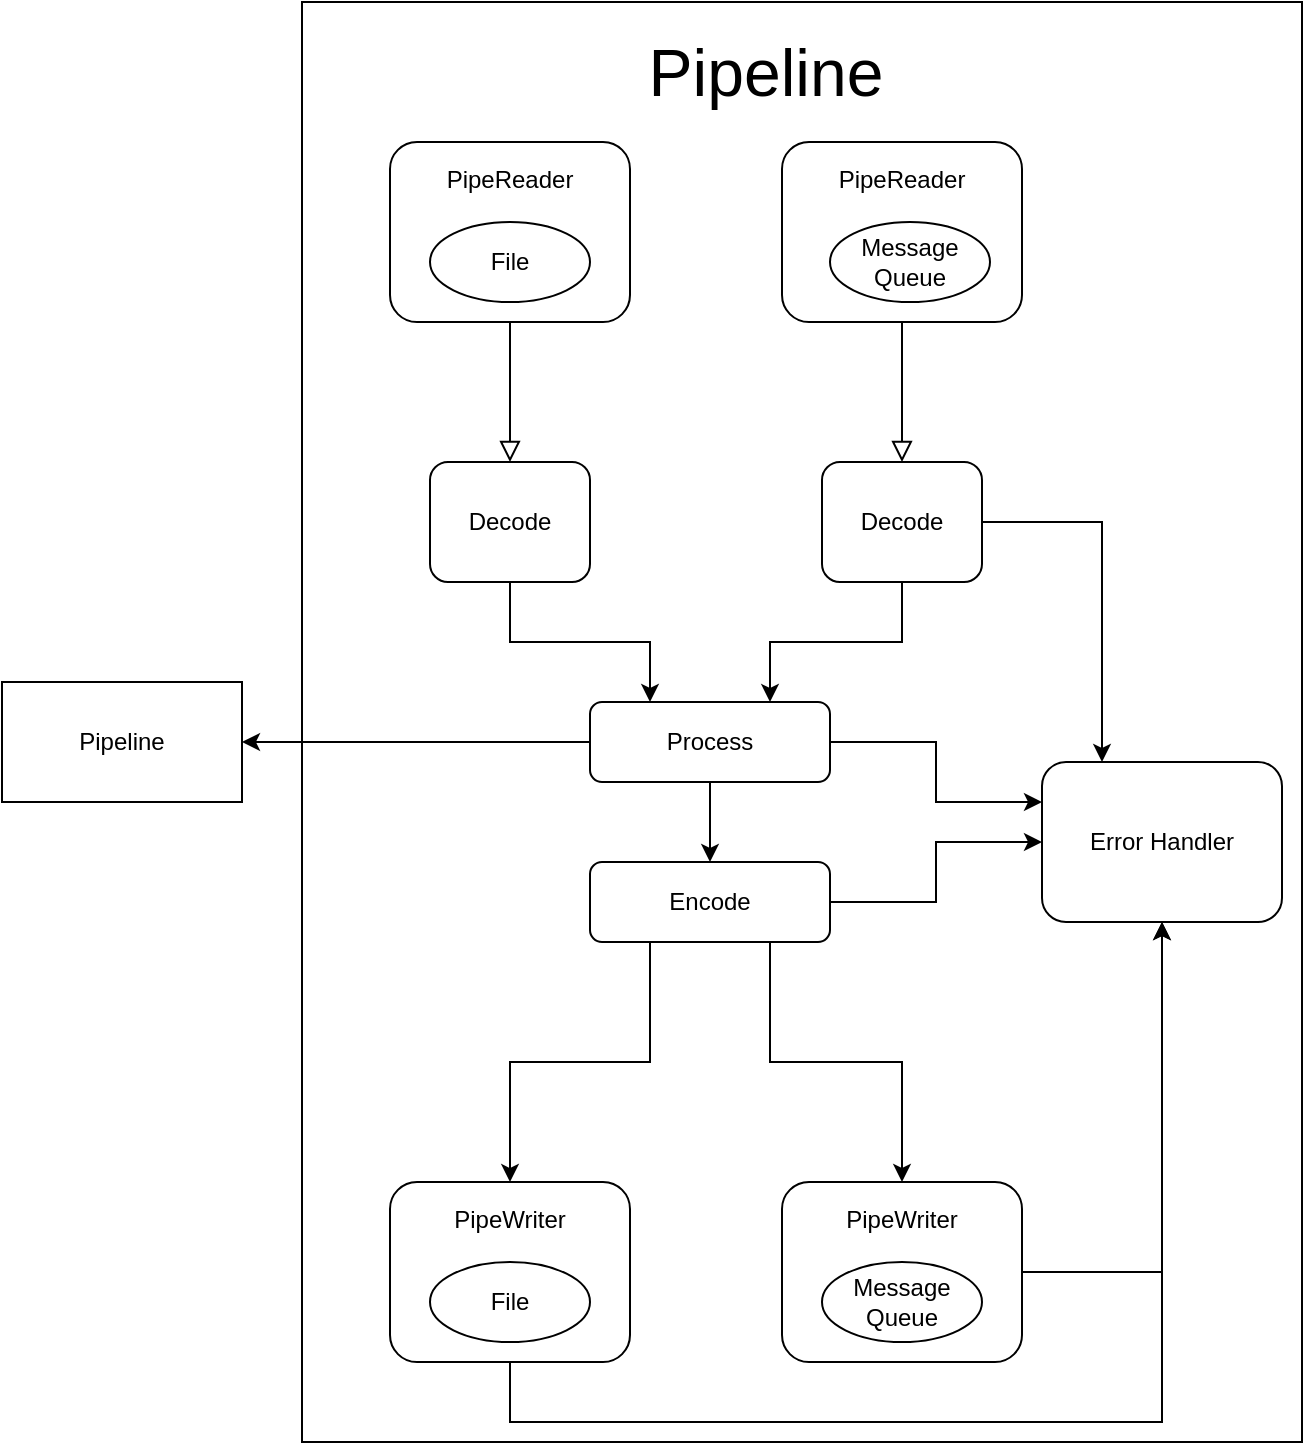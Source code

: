 <mxfile version="13.0.1" type="device"><diagram id="C5RBs43oDa-KdzZeNtuy" name="Page-1"><mxGraphModel dx="1422" dy="1943" grid="1" gridSize="10" guides="1" tooltips="1" connect="1" arrows="1" fold="1" page="1" pageScale="1" pageWidth="827" pageHeight="1169" math="0" shadow="0"><root><mxCell id="WIyWlLk6GJQsqaUBKTNV-0"/><mxCell id="WIyWlLk6GJQsqaUBKTNV-1" parent="WIyWlLk6GJQsqaUBKTNV-0"/><mxCell id="WIyWlLk6GJQsqaUBKTNV-2" value="" style="rounded=0;html=1;jettySize=auto;orthogonalLoop=1;fontSize=11;endArrow=block;endFill=0;endSize=8;strokeWidth=1;shadow=0;labelBackgroundColor=none;edgeStyle=orthogonalEdgeStyle;" parent="WIyWlLk6GJQsqaUBKTNV-1" source="WIyWlLk6GJQsqaUBKTNV-3" target="20GVK-GqKoZFtvDmCE0K-1" edge="1"><mxGeometry relative="1" as="geometry"><mxPoint x="267" y="140" as="targetPoint"/></mxGeometry></mxCell><mxCell id="WIyWlLk6GJQsqaUBKTNV-3" value="&lt;p style=&quot;line-height: 120%&quot;&gt;PipeReader&lt;/p&gt;&lt;p style=&quot;line-height: 120%&quot;&gt;&lt;br&gt;&lt;/p&gt;&lt;p style=&quot;line-height: 120%&quot;&gt;&lt;br&gt;&lt;/p&gt;" style="rounded=1;whiteSpace=wrap;html=1;fontSize=12;glass=0;strokeWidth=1;shadow=0;" parent="WIyWlLk6GJQsqaUBKTNV-1" vertex="1"><mxGeometry x="244" y="10" width="120" height="90" as="geometry"/></mxCell><mxCell id="ti8BU7m-7-SMOwTfDLMj-26" style="edgeStyle=orthogonalEdgeStyle;rounded=0;orthogonalLoop=1;jettySize=auto;html=1;exitX=1;exitY=0.5;exitDx=0;exitDy=0;entryX=0;entryY=0.25;entryDx=0;entryDy=0;" parent="WIyWlLk6GJQsqaUBKTNV-1" source="WIyWlLk6GJQsqaUBKTNV-7" target="ti8BU7m-7-SMOwTfDLMj-23" edge="1"><mxGeometry relative="1" as="geometry"/></mxCell><mxCell id="20GVK-GqKoZFtvDmCE0K-8" style="edgeStyle=orthogonalEdgeStyle;rounded=0;orthogonalLoop=1;jettySize=auto;html=1;exitX=0;exitY=0.5;exitDx=0;exitDy=0;" edge="1" parent="WIyWlLk6GJQsqaUBKTNV-1" source="WIyWlLk6GJQsqaUBKTNV-7" target="20GVK-GqKoZFtvDmCE0K-9"><mxGeometry relative="1" as="geometry"><mxPoint x="200" y="310" as="targetPoint"/></mxGeometry></mxCell><mxCell id="WIyWlLk6GJQsqaUBKTNV-7" value="Process" style="rounded=1;whiteSpace=wrap;html=1;fontSize=12;glass=0;strokeWidth=1;shadow=0;" parent="WIyWlLk6GJQsqaUBKTNV-1" vertex="1"><mxGeometry x="344" y="290" width="120" height="40" as="geometry"/></mxCell><mxCell id="ti8BU7m-7-SMOwTfDLMj-24" style="edgeStyle=orthogonalEdgeStyle;rounded=0;orthogonalLoop=1;jettySize=auto;html=1;exitX=1;exitY=0.5;exitDx=0;exitDy=0;entryX=0.25;entryY=0;entryDx=0;entryDy=0;" parent="WIyWlLk6GJQsqaUBKTNV-1" source="WIyWlLk6GJQsqaUBKTNV-11" target="ti8BU7m-7-SMOwTfDLMj-23" edge="1"><mxGeometry relative="1" as="geometry"/></mxCell><mxCell id="20GVK-GqKoZFtvDmCE0K-4" style="edgeStyle=orthogonalEdgeStyle;rounded=0;orthogonalLoop=1;jettySize=auto;html=1;exitX=0.5;exitY=1;exitDx=0;exitDy=0;entryX=0.75;entryY=0;entryDx=0;entryDy=0;" edge="1" parent="WIyWlLk6GJQsqaUBKTNV-1" source="WIyWlLk6GJQsqaUBKTNV-11" target="WIyWlLk6GJQsqaUBKTNV-7"><mxGeometry relative="1" as="geometry"/></mxCell><mxCell id="WIyWlLk6GJQsqaUBKTNV-11" value="Decode" style="rounded=1;whiteSpace=wrap;html=1;fontSize=12;glass=0;strokeWidth=1;shadow=0;" parent="WIyWlLk6GJQsqaUBKTNV-1" vertex="1"><mxGeometry x="460" y="170" width="80" height="60" as="geometry"/></mxCell><mxCell id="ti8BU7m-7-SMOwTfDLMj-30" style="edgeStyle=orthogonalEdgeStyle;rounded=0;orthogonalLoop=1;jettySize=auto;html=1;exitX=1;exitY=0.5;exitDx=0;exitDy=0;entryX=0;entryY=0.5;entryDx=0;entryDy=0;" parent="WIyWlLk6GJQsqaUBKTNV-1" source="WIyWlLk6GJQsqaUBKTNV-12" target="ti8BU7m-7-SMOwTfDLMj-23" edge="1"><mxGeometry relative="1" as="geometry"/></mxCell><mxCell id="WIyWlLk6GJQsqaUBKTNV-12" value="Encode" style="rounded=1;whiteSpace=wrap;html=1;fontSize=12;glass=0;strokeWidth=1;shadow=0;" parent="WIyWlLk6GJQsqaUBKTNV-1" vertex="1"><mxGeometry x="344" y="370" width="120" height="40" as="geometry"/></mxCell><mxCell id="ti8BU7m-7-SMOwTfDLMj-21" value="" style="edgeStyle=orthogonalEdgeStyle;rounded=0;orthogonalLoop=1;jettySize=auto;html=1;entryX=0.5;entryY=0;entryDx=0;entryDy=0;exitX=0.25;exitY=1;exitDx=0;exitDy=0;" parent="WIyWlLk6GJQsqaUBKTNV-1" source="WIyWlLk6GJQsqaUBKTNV-12" target="ti8BU7m-7-SMOwTfDLMj-13" edge="1"><mxGeometry relative="1" as="geometry"><mxPoint x="404" y="570" as="targetPoint"/><mxPoint x="374" y="490" as="sourcePoint"/></mxGeometry></mxCell><mxCell id="ti8BU7m-7-SMOwTfDLMj-22" style="edgeStyle=orthogonalEdgeStyle;rounded=0;orthogonalLoop=1;jettySize=auto;html=1;exitX=0.75;exitY=1;exitDx=0;exitDy=0;entryX=0.5;entryY=0;entryDx=0;entryDy=0;" parent="WIyWlLk6GJQsqaUBKTNV-1" source="WIyWlLk6GJQsqaUBKTNV-12" target="ti8BU7m-7-SMOwTfDLMj-16" edge="1"><mxGeometry relative="1" as="geometry"><mxPoint x="434" y="490" as="sourcePoint"/></mxGeometry></mxCell><mxCell id="ti8BU7m-7-SMOwTfDLMj-31" style="edgeStyle=orthogonalEdgeStyle;rounded=0;orthogonalLoop=1;jettySize=auto;html=1;exitX=1;exitY=0.5;exitDx=0;exitDy=0;entryX=0.5;entryY=1;entryDx=0;entryDy=0;" parent="WIyWlLk6GJQsqaUBKTNV-1" source="ti8BU7m-7-SMOwTfDLMj-16" target="ti8BU7m-7-SMOwTfDLMj-23" edge="1"><mxGeometry relative="1" as="geometry"><mxPoint x="464" y="470" as="sourcePoint"/></mxGeometry></mxCell><mxCell id="ti8BU7m-7-SMOwTfDLMj-2" value="File" style="ellipse;whiteSpace=wrap;html=1;" parent="WIyWlLk6GJQsqaUBKTNV-1" vertex="1"><mxGeometry x="264" y="50" width="80" height="40" as="geometry"/></mxCell><mxCell id="ti8BU7m-7-SMOwTfDLMj-5" value="" style="rounded=0;html=1;jettySize=auto;orthogonalLoop=1;fontSize=11;endArrow=block;endFill=0;endSize=8;strokeWidth=1;shadow=0;labelBackgroundColor=none;edgeStyle=orthogonalEdgeStyle;entryX=0.5;entryY=0;entryDx=0;entryDy=0;" parent="WIyWlLk6GJQsqaUBKTNV-1" source="ti8BU7m-7-SMOwTfDLMj-6" target="WIyWlLk6GJQsqaUBKTNV-11" edge="1"><mxGeometry relative="1" as="geometry"><mxPoint x="414" y="100" as="targetPoint"/></mxGeometry></mxCell><mxCell id="ti8BU7m-7-SMOwTfDLMj-6" value="&lt;p style=&quot;line-height: 120%&quot;&gt;PipeReader&lt;/p&gt;&lt;p style=&quot;line-height: 120%&quot;&gt;&lt;br&gt;&lt;/p&gt;&lt;p style=&quot;line-height: 120%&quot;&gt;&lt;br&gt;&lt;/p&gt;" style="rounded=1;whiteSpace=wrap;html=1;fontSize=12;glass=0;strokeWidth=1;shadow=0;" parent="WIyWlLk6GJQsqaUBKTNV-1" vertex="1"><mxGeometry x="440" y="10" width="120" height="90" as="geometry"/></mxCell><mxCell id="ti8BU7m-7-SMOwTfDLMj-7" value="Message Queue" style="ellipse;whiteSpace=wrap;html=1;" parent="WIyWlLk6GJQsqaUBKTNV-1" vertex="1"><mxGeometry x="464" y="50" width="80" height="40" as="geometry"/></mxCell><mxCell id="ti8BU7m-7-SMOwTfDLMj-10" value="" style="endArrow=classic;html=1;exitX=0.5;exitY=1;exitDx=0;exitDy=0;entryX=0.5;entryY=0;entryDx=0;entryDy=0;" parent="WIyWlLk6GJQsqaUBKTNV-1" source="WIyWlLk6GJQsqaUBKTNV-7" target="WIyWlLk6GJQsqaUBKTNV-12" edge="1"><mxGeometry width="50" height="50" relative="1" as="geometry"><mxPoint x="375" y="314" as="sourcePoint"/><mxPoint x="395" y="314" as="targetPoint"/></mxGeometry></mxCell><mxCell id="20GVK-GqKoZFtvDmCE0K-7" style="edgeStyle=orthogonalEdgeStyle;rounded=0;orthogonalLoop=1;jettySize=auto;html=1;exitX=0.5;exitY=1;exitDx=0;exitDy=0;" edge="1" parent="WIyWlLk6GJQsqaUBKTNV-1" source="ti8BU7m-7-SMOwTfDLMj-13"><mxGeometry relative="1" as="geometry"><mxPoint x="630" y="400" as="targetPoint"/><Array as="points"><mxPoint x="304" y="650"/><mxPoint x="630" y="650"/></Array></mxGeometry></mxCell><mxCell id="ti8BU7m-7-SMOwTfDLMj-13" value="&lt;p style=&quot;line-height: 120%&quot;&gt;PipeWriter&lt;/p&gt;&lt;p style=&quot;line-height: 120%&quot;&gt;&lt;br&gt;&lt;/p&gt;&lt;p style=&quot;line-height: 120%&quot;&gt;&lt;br&gt;&lt;/p&gt;" style="rounded=1;whiteSpace=wrap;html=1;fontSize=12;glass=0;strokeWidth=1;shadow=0;" parent="WIyWlLk6GJQsqaUBKTNV-1" vertex="1"><mxGeometry x="244" y="530" width="120" height="90" as="geometry"/></mxCell><mxCell id="ti8BU7m-7-SMOwTfDLMj-14" value="File" style="ellipse;whiteSpace=wrap;html=1;" parent="WIyWlLk6GJQsqaUBKTNV-1" vertex="1"><mxGeometry x="264" y="570" width="80" height="40" as="geometry"/></mxCell><mxCell id="ti8BU7m-7-SMOwTfDLMj-16" value="&lt;p style=&quot;line-height: 120%&quot;&gt;PipeWriter&lt;/p&gt;&lt;p style=&quot;line-height: 120%&quot;&gt;&lt;br&gt;&lt;/p&gt;&lt;p style=&quot;line-height: 120%&quot;&gt;&lt;br&gt;&lt;/p&gt;" style="rounded=1;whiteSpace=wrap;html=1;fontSize=12;glass=0;strokeWidth=1;shadow=0;" parent="WIyWlLk6GJQsqaUBKTNV-1" vertex="1"><mxGeometry x="440" y="530" width="120" height="90" as="geometry"/></mxCell><mxCell id="ti8BU7m-7-SMOwTfDLMj-17" value="Message Queue" style="ellipse;whiteSpace=wrap;html=1;" parent="WIyWlLk6GJQsqaUBKTNV-1" vertex="1"><mxGeometry x="460" y="570" width="80" height="40" as="geometry"/></mxCell><mxCell id="ti8BU7m-7-SMOwTfDLMj-23" value="Error Handler" style="rounded=1;whiteSpace=wrap;html=1;fontSize=12;glass=0;strokeWidth=1;shadow=0;" parent="WIyWlLk6GJQsqaUBKTNV-1" vertex="1"><mxGeometry x="570" y="320" width="120" height="80" as="geometry"/></mxCell><mxCell id="20GVK-GqKoZFtvDmCE0K-5" style="edgeStyle=orthogonalEdgeStyle;rounded=0;orthogonalLoop=1;jettySize=auto;html=1;exitX=0.5;exitY=1;exitDx=0;exitDy=0;entryX=0.25;entryY=0;entryDx=0;entryDy=0;" edge="1" parent="WIyWlLk6GJQsqaUBKTNV-1" source="20GVK-GqKoZFtvDmCE0K-1" target="WIyWlLk6GJQsqaUBKTNV-7"><mxGeometry relative="1" as="geometry"/></mxCell><mxCell id="20GVK-GqKoZFtvDmCE0K-1" value="Decode" style="rounded=1;whiteSpace=wrap;html=1;fontSize=12;glass=0;strokeWidth=1;shadow=0;" vertex="1" parent="WIyWlLk6GJQsqaUBKTNV-1"><mxGeometry x="264" y="170" width="80" height="60" as="geometry"/></mxCell><mxCell id="20GVK-GqKoZFtvDmCE0K-9" value="Pipeline" style="rounded=0;whiteSpace=wrap;html=1;" vertex="1" parent="WIyWlLk6GJQsqaUBKTNV-1"><mxGeometry x="50" y="280" width="120" height="60" as="geometry"/></mxCell><mxCell id="20GVK-GqKoZFtvDmCE0K-12" value="" style="rounded=0;whiteSpace=wrap;html=1;fillColor=none;" vertex="1" parent="WIyWlLk6GJQsqaUBKTNV-1"><mxGeometry x="200" y="-60" width="500" height="720" as="geometry"/></mxCell><mxCell id="20GVK-GqKoZFtvDmCE0K-13" value="&lt;font style=&quot;font-size: 33px&quot;&gt;Pipeline&lt;/font&gt;" style="text;html=1;strokeColor=none;fillColor=none;align=center;verticalAlign=middle;whiteSpace=wrap;rounded=0;" vertex="1" parent="WIyWlLk6GJQsqaUBKTNV-1"><mxGeometry x="364" y="-40" width="136" height="30" as="geometry"/></mxCell></root></mxGraphModel></diagram></mxfile>